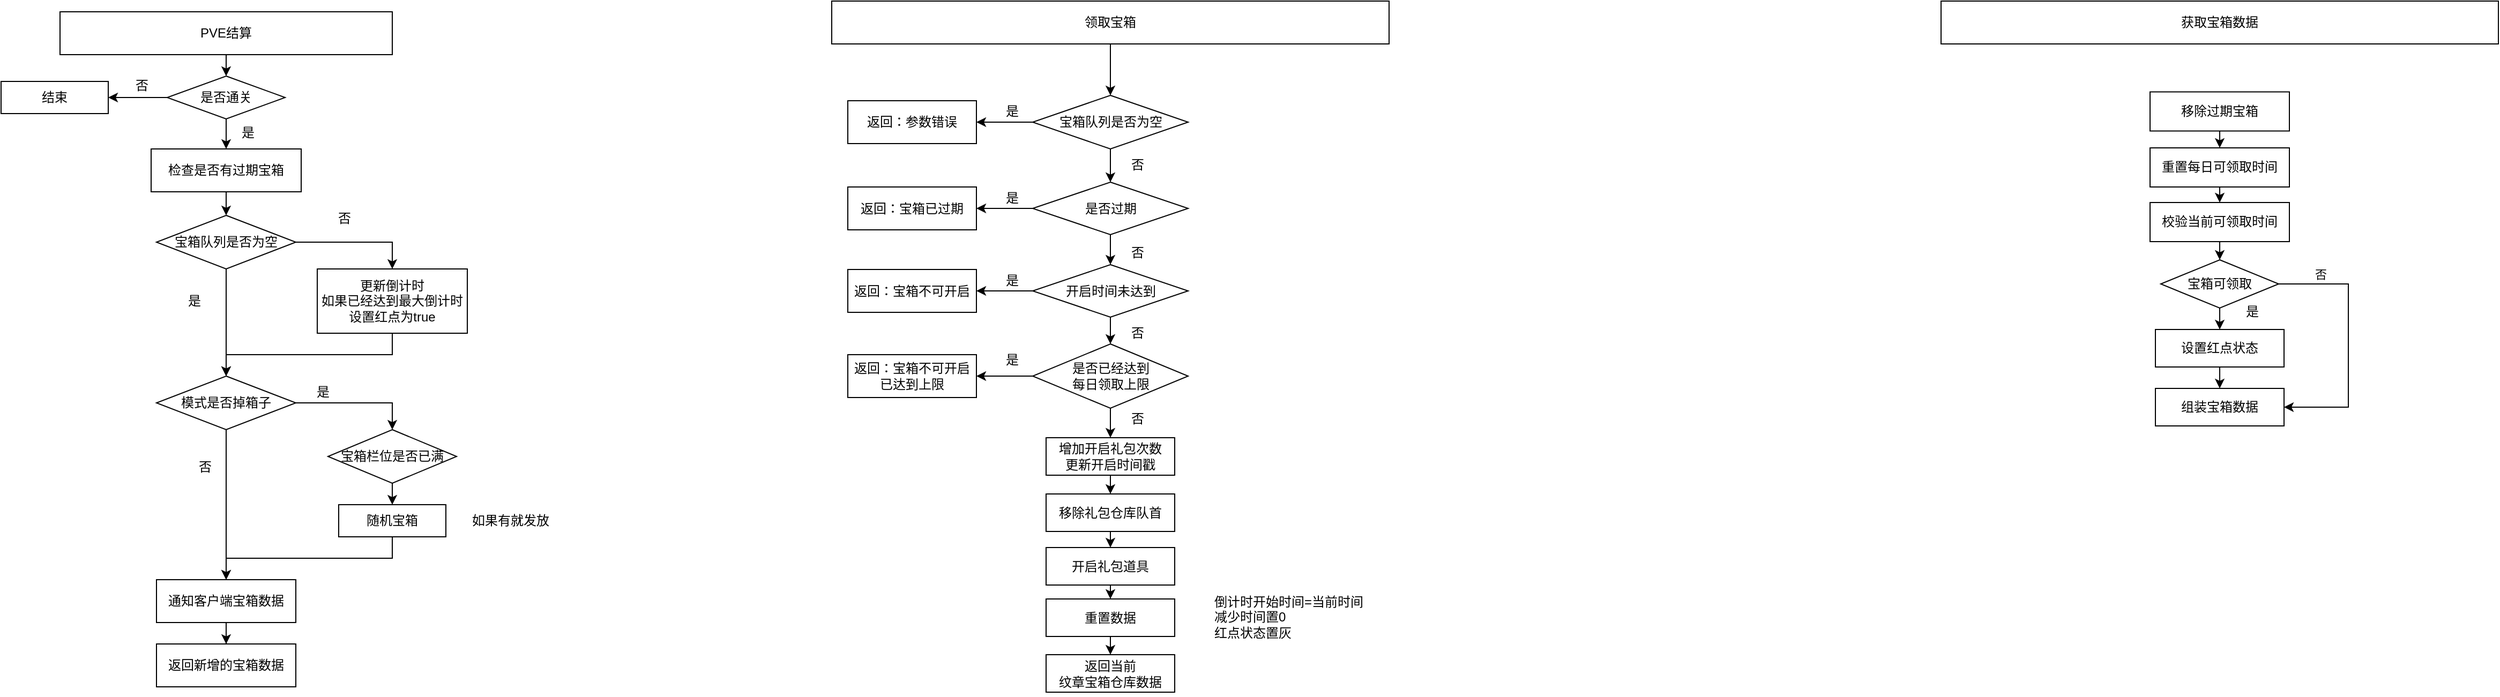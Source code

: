 <mxfile version="27.2.0">
  <diagram name="第 1 页" id="xXjs1SMjFnLauidqir4h">
    <mxGraphModel dx="1426" dy="751" grid="1" gridSize="10" guides="1" tooltips="1" connect="1" arrows="1" fold="1" page="1" pageScale="1" pageWidth="4681" pageHeight="3300" math="0" shadow="0">
      <root>
        <mxCell id="0" />
        <mxCell id="1" parent="0" />
        <mxCell id="3vJK2soGwi-nod_TVArV-18" style="edgeStyle=orthogonalEdgeStyle;rounded=0;orthogonalLoop=1;jettySize=auto;html=1;exitX=0.5;exitY=1;exitDx=0;exitDy=0;entryX=0.5;entryY=0;entryDx=0;entryDy=0;" edge="1" parent="1" source="3vJK2soGwi-nod_TVArV-1" target="3vJK2soGwi-nod_TVArV-2">
          <mxGeometry relative="1" as="geometry" />
        </mxCell>
        <mxCell id="3vJK2soGwi-nod_TVArV-1" value="PVE结算" style="rounded=0;whiteSpace=wrap;html=1;" vertex="1" parent="1">
          <mxGeometry x="255" y="120" width="310" height="40" as="geometry" />
        </mxCell>
        <mxCell id="3vJK2soGwi-nod_TVArV-17" style="edgeStyle=orthogonalEdgeStyle;rounded=0;orthogonalLoop=1;jettySize=auto;html=1;exitX=0;exitY=0.5;exitDx=0;exitDy=0;" edge="1" parent="1" source="3vJK2soGwi-nod_TVArV-2" target="3vJK2soGwi-nod_TVArV-3">
          <mxGeometry relative="1" as="geometry" />
        </mxCell>
        <mxCell id="3vJK2soGwi-nod_TVArV-22" style="edgeStyle=orthogonalEdgeStyle;rounded=0;orthogonalLoop=1;jettySize=auto;html=1;exitX=0.5;exitY=1;exitDx=0;exitDy=0;entryX=0.5;entryY=0;entryDx=0;entryDy=0;" edge="1" parent="1" source="3vJK2soGwi-nod_TVArV-2" target="3vJK2soGwi-nod_TVArV-12">
          <mxGeometry relative="1" as="geometry">
            <mxPoint x="410" y="240" as="targetPoint" />
          </mxGeometry>
        </mxCell>
        <mxCell id="3vJK2soGwi-nod_TVArV-2" value="是否通关" style="rhombus;whiteSpace=wrap;html=1;" vertex="1" parent="1">
          <mxGeometry x="355" y="180" width="110" height="40" as="geometry" />
        </mxCell>
        <mxCell id="3vJK2soGwi-nod_TVArV-3" value="结束" style="rounded=0;whiteSpace=wrap;html=1;" vertex="1" parent="1">
          <mxGeometry x="200" y="185" width="100" height="30" as="geometry" />
        </mxCell>
        <mxCell id="3vJK2soGwi-nod_TVArV-35" style="edgeStyle=orthogonalEdgeStyle;rounded=0;orthogonalLoop=1;jettySize=auto;html=1;exitX=1;exitY=0.5;exitDx=0;exitDy=0;entryX=0.5;entryY=0;entryDx=0;entryDy=0;" edge="1" parent="1" source="3vJK2soGwi-nod_TVArV-8" target="3vJK2soGwi-nod_TVArV-10">
          <mxGeometry relative="1" as="geometry" />
        </mxCell>
        <mxCell id="3vJK2soGwi-nod_TVArV-40" style="edgeStyle=orthogonalEdgeStyle;rounded=0;orthogonalLoop=1;jettySize=auto;html=1;exitX=0.5;exitY=1;exitDx=0;exitDy=0;entryX=0.5;entryY=0;entryDx=0;entryDy=0;" edge="1" parent="1" source="3vJK2soGwi-nod_TVArV-8" target="3vJK2soGwi-nod_TVArV-16">
          <mxGeometry relative="1" as="geometry" />
        </mxCell>
        <mxCell id="3vJK2soGwi-nod_TVArV-8" value="模式是否掉箱子" style="rhombus;whiteSpace=wrap;html=1;" vertex="1" parent="1">
          <mxGeometry x="345" y="460" width="130" height="50" as="geometry" />
        </mxCell>
        <mxCell id="3vJK2soGwi-nod_TVArV-38" style="edgeStyle=orthogonalEdgeStyle;rounded=0;orthogonalLoop=1;jettySize=auto;html=1;exitX=0.5;exitY=1;exitDx=0;exitDy=0;entryX=0.5;entryY=0;entryDx=0;entryDy=0;" edge="1" parent="1" source="3vJK2soGwi-nod_TVArV-10" target="3vJK2soGwi-nod_TVArV-11">
          <mxGeometry relative="1" as="geometry" />
        </mxCell>
        <mxCell id="3vJK2soGwi-nod_TVArV-10" value="宝箱栏位是否已满" style="rhombus;whiteSpace=wrap;html=1;" vertex="1" parent="1">
          <mxGeometry x="505" y="510" width="120" height="50" as="geometry" />
        </mxCell>
        <mxCell id="3vJK2soGwi-nod_TVArV-39" style="edgeStyle=orthogonalEdgeStyle;rounded=0;orthogonalLoop=1;jettySize=auto;html=1;exitX=0.5;exitY=1;exitDx=0;exitDy=0;entryX=0.5;entryY=0;entryDx=0;entryDy=0;" edge="1" parent="1" source="3vJK2soGwi-nod_TVArV-11" target="3vJK2soGwi-nod_TVArV-16">
          <mxGeometry relative="1" as="geometry" />
        </mxCell>
        <mxCell id="3vJK2soGwi-nod_TVArV-11" value="随机宝箱" style="rounded=0;whiteSpace=wrap;html=1;" vertex="1" parent="1">
          <mxGeometry x="515" y="580" width="100" height="30" as="geometry" />
        </mxCell>
        <mxCell id="3vJK2soGwi-nod_TVArV-28" style="edgeStyle=orthogonalEdgeStyle;rounded=0;orthogonalLoop=1;jettySize=auto;html=1;exitX=0.5;exitY=1;exitDx=0;exitDy=0;entryX=0.5;entryY=0;entryDx=0;entryDy=0;" edge="1" parent="1" source="3vJK2soGwi-nod_TVArV-12">
          <mxGeometry relative="1" as="geometry">
            <mxPoint x="410" y="310" as="targetPoint" />
          </mxGeometry>
        </mxCell>
        <mxCell id="3vJK2soGwi-nod_TVArV-12" value="检查是否有过期宝箱" style="rounded=0;whiteSpace=wrap;html=1;" vertex="1" parent="1">
          <mxGeometry x="340" y="248" width="140" height="40" as="geometry" />
        </mxCell>
        <mxCell id="3vJK2soGwi-nod_TVArV-43" style="edgeStyle=orthogonalEdgeStyle;rounded=0;orthogonalLoop=1;jettySize=auto;html=1;exitX=0.5;exitY=1;exitDx=0;exitDy=0;" edge="1" parent="1" source="3vJK2soGwi-nod_TVArV-16" target="3vJK2soGwi-nod_TVArV-21">
          <mxGeometry relative="1" as="geometry" />
        </mxCell>
        <mxCell id="3vJK2soGwi-nod_TVArV-16" value="通知客户端宝箱数据" style="rounded=0;whiteSpace=wrap;html=1;" vertex="1" parent="1">
          <mxGeometry x="345" y="650" width="130" height="40" as="geometry" />
        </mxCell>
        <mxCell id="3vJK2soGwi-nod_TVArV-19" value="否" style="text;html=1;align=center;verticalAlign=middle;resizable=0;points=[];autosize=1;strokeColor=none;fillColor=none;" vertex="1" parent="1">
          <mxGeometry x="311" y="174" width="40" height="30" as="geometry" />
        </mxCell>
        <mxCell id="3vJK2soGwi-nod_TVArV-21" value="返回新增的宝箱数据" style="rounded=0;whiteSpace=wrap;html=1;" vertex="1" parent="1">
          <mxGeometry x="345" y="710" width="130" height="40" as="geometry" />
        </mxCell>
        <mxCell id="3vJK2soGwi-nod_TVArV-23" value="如果有就发放" style="text;html=1;align=center;verticalAlign=middle;resizable=0;points=[];autosize=1;strokeColor=none;fillColor=none;" vertex="1" parent="1">
          <mxGeometry x="625" y="580" width="100" height="30" as="geometry" />
        </mxCell>
        <mxCell id="3vJK2soGwi-nod_TVArV-24" value="是" style="text;html=1;align=center;verticalAlign=middle;resizable=0;points=[];autosize=1;strokeColor=none;fillColor=none;" vertex="1" parent="1">
          <mxGeometry x="410" y="218" width="40" height="30" as="geometry" />
        </mxCell>
        <mxCell id="3vJK2soGwi-nod_TVArV-34" style="edgeStyle=orthogonalEdgeStyle;rounded=0;orthogonalLoop=1;jettySize=auto;html=1;exitX=0.5;exitY=1;exitDx=0;exitDy=0;entryX=0.5;entryY=0;entryDx=0;entryDy=0;" edge="1" parent="1" source="3vJK2soGwi-nod_TVArV-29" target="3vJK2soGwi-nod_TVArV-8">
          <mxGeometry relative="1" as="geometry" />
        </mxCell>
        <mxCell id="3vJK2soGwi-nod_TVArV-29" value="更新倒计时&lt;div&gt;如果已经达到最大倒计时 设置红点为true&lt;/div&gt;" style="rounded=0;whiteSpace=wrap;html=1;" vertex="1" parent="1">
          <mxGeometry x="495" y="360" width="140" height="60" as="geometry" />
        </mxCell>
        <mxCell id="3vJK2soGwi-nod_TVArV-32" style="edgeStyle=orthogonalEdgeStyle;rounded=0;orthogonalLoop=1;jettySize=auto;html=1;exitX=1;exitY=0.5;exitDx=0;exitDy=0;entryX=0.5;entryY=0;entryDx=0;entryDy=0;" edge="1" parent="1" source="3vJK2soGwi-nod_TVArV-30" target="3vJK2soGwi-nod_TVArV-29">
          <mxGeometry relative="1" as="geometry" />
        </mxCell>
        <mxCell id="3vJK2soGwi-nod_TVArV-33" style="edgeStyle=orthogonalEdgeStyle;rounded=0;orthogonalLoop=1;jettySize=auto;html=1;exitX=0.5;exitY=1;exitDx=0;exitDy=0;entryX=0.5;entryY=0;entryDx=0;entryDy=0;" edge="1" parent="1" source="3vJK2soGwi-nod_TVArV-30" target="3vJK2soGwi-nod_TVArV-8">
          <mxGeometry relative="1" as="geometry" />
        </mxCell>
        <mxCell id="3vJK2soGwi-nod_TVArV-30" value="宝箱队列是否为空" style="rhombus;whiteSpace=wrap;html=1;" vertex="1" parent="1">
          <mxGeometry x="345" y="310" width="130" height="50" as="geometry" />
        </mxCell>
        <mxCell id="3vJK2soGwi-nod_TVArV-36" value="否" style="text;html=1;align=center;verticalAlign=middle;resizable=0;points=[];autosize=1;strokeColor=none;fillColor=none;" vertex="1" parent="1">
          <mxGeometry x="500" y="298" width="40" height="30" as="geometry" />
        </mxCell>
        <mxCell id="3vJK2soGwi-nod_TVArV-37" value="是" style="text;html=1;align=center;verticalAlign=middle;resizable=0;points=[];autosize=1;strokeColor=none;fillColor=none;" vertex="1" parent="1">
          <mxGeometry x="360" y="375" width="40" height="30" as="geometry" />
        </mxCell>
        <mxCell id="3vJK2soGwi-nod_TVArV-41" value="是" style="text;html=1;align=center;verticalAlign=middle;resizable=0;points=[];autosize=1;strokeColor=none;fillColor=none;" vertex="1" parent="1">
          <mxGeometry x="480" y="460" width="40" height="30" as="geometry" />
        </mxCell>
        <mxCell id="3vJK2soGwi-nod_TVArV-42" value="否" style="text;html=1;align=center;verticalAlign=middle;resizable=0;points=[];autosize=1;strokeColor=none;fillColor=none;" vertex="1" parent="1">
          <mxGeometry x="370" y="530" width="40" height="30" as="geometry" />
        </mxCell>
        <mxCell id="3vJK2soGwi-nod_TVArV-44" style="edgeStyle=orthogonalEdgeStyle;rounded=0;orthogonalLoop=1;jettySize=auto;html=1;exitX=0.5;exitY=1;exitDx=0;exitDy=0;" edge="1" parent="1" source="3vJK2soGwi-nod_TVArV-21" target="3vJK2soGwi-nod_TVArV-21">
          <mxGeometry relative="1" as="geometry" />
        </mxCell>
        <mxCell id="3vJK2soGwi-nod_TVArV-62" style="edgeStyle=orthogonalEdgeStyle;rounded=0;orthogonalLoop=1;jettySize=auto;html=1;exitX=0.5;exitY=1;exitDx=0;exitDy=0;entryX=0.5;entryY=0;entryDx=0;entryDy=0;" edge="1" parent="1" source="3vJK2soGwi-nod_TVArV-45" target="3vJK2soGwi-nod_TVArV-47">
          <mxGeometry relative="1" as="geometry" />
        </mxCell>
        <mxCell id="3vJK2soGwi-nod_TVArV-45" value="领取宝箱" style="rounded=0;whiteSpace=wrap;html=1;" vertex="1" parent="1">
          <mxGeometry x="975" y="110" width="520" height="40" as="geometry" />
        </mxCell>
        <mxCell id="3vJK2soGwi-nod_TVArV-63" style="edgeStyle=orthogonalEdgeStyle;rounded=0;orthogonalLoop=1;jettySize=auto;html=1;exitX=0;exitY=0.5;exitDx=0;exitDy=0;" edge="1" parent="1" source="3vJK2soGwi-nod_TVArV-47" target="3vJK2soGwi-nod_TVArV-49">
          <mxGeometry relative="1" as="geometry" />
        </mxCell>
        <mxCell id="3vJK2soGwi-nod_TVArV-67" style="edgeStyle=orthogonalEdgeStyle;rounded=0;orthogonalLoop=1;jettySize=auto;html=1;exitX=0.5;exitY=1;exitDx=0;exitDy=0;entryX=0.5;entryY=0;entryDx=0;entryDy=0;" edge="1" parent="1" source="3vJK2soGwi-nod_TVArV-47" target="3vJK2soGwi-nod_TVArV-50">
          <mxGeometry relative="1" as="geometry" />
        </mxCell>
        <mxCell id="3vJK2soGwi-nod_TVArV-47" value="宝箱队列是否为空" style="rhombus;whiteSpace=wrap;html=1;" vertex="1" parent="1">
          <mxGeometry x="1162.5" y="198" width="145" height="50" as="geometry" />
        </mxCell>
        <mxCell id="3vJK2soGwi-nod_TVArV-49" value="返回：参数错误" style="rounded=0;whiteSpace=wrap;html=1;" vertex="1" parent="1">
          <mxGeometry x="990" y="203" width="120" height="40" as="geometry" />
        </mxCell>
        <mxCell id="3vJK2soGwi-nod_TVArV-64" style="edgeStyle=orthogonalEdgeStyle;rounded=0;orthogonalLoop=1;jettySize=auto;html=1;exitX=0;exitY=0.5;exitDx=0;exitDy=0;entryX=1;entryY=0.5;entryDx=0;entryDy=0;" edge="1" parent="1" source="3vJK2soGwi-nod_TVArV-50" target="3vJK2soGwi-nod_TVArV-51">
          <mxGeometry relative="1" as="geometry" />
        </mxCell>
        <mxCell id="3vJK2soGwi-nod_TVArV-68" style="edgeStyle=orthogonalEdgeStyle;rounded=0;orthogonalLoop=1;jettySize=auto;html=1;exitX=0.5;exitY=1;exitDx=0;exitDy=0;entryX=0.5;entryY=0;entryDx=0;entryDy=0;" edge="1" parent="1" source="3vJK2soGwi-nod_TVArV-50" target="3vJK2soGwi-nod_TVArV-52">
          <mxGeometry relative="1" as="geometry" />
        </mxCell>
        <mxCell id="3vJK2soGwi-nod_TVArV-50" value="是否过期" style="rhombus;whiteSpace=wrap;html=1;" vertex="1" parent="1">
          <mxGeometry x="1162.5" y="279" width="145" height="49" as="geometry" />
        </mxCell>
        <mxCell id="3vJK2soGwi-nod_TVArV-51" value="返回：宝箱已过期" style="rounded=0;whiteSpace=wrap;html=1;" vertex="1" parent="1">
          <mxGeometry x="990" y="283.5" width="120" height="40" as="geometry" />
        </mxCell>
        <mxCell id="3vJK2soGwi-nod_TVArV-65" style="edgeStyle=orthogonalEdgeStyle;rounded=0;orthogonalLoop=1;jettySize=auto;html=1;exitX=0;exitY=0.5;exitDx=0;exitDy=0;entryX=1;entryY=0.5;entryDx=0;entryDy=0;" edge="1" parent="1" source="3vJK2soGwi-nod_TVArV-52" target="3vJK2soGwi-nod_TVArV-53">
          <mxGeometry relative="1" as="geometry" />
        </mxCell>
        <mxCell id="3vJK2soGwi-nod_TVArV-69" style="edgeStyle=orthogonalEdgeStyle;rounded=0;orthogonalLoop=1;jettySize=auto;html=1;exitX=0.5;exitY=1;exitDx=0;exitDy=0;" edge="1" parent="1" source="3vJK2soGwi-nod_TVArV-52" target="3vJK2soGwi-nod_TVArV-54">
          <mxGeometry relative="1" as="geometry" />
        </mxCell>
        <mxCell id="3vJK2soGwi-nod_TVArV-52" value="开启时间未达到" style="rhombus;whiteSpace=wrap;html=1;" vertex="1" parent="1">
          <mxGeometry x="1162.5" y="356" width="145" height="49" as="geometry" />
        </mxCell>
        <mxCell id="3vJK2soGwi-nod_TVArV-53" value="返回：宝箱不可开启" style="rounded=0;whiteSpace=wrap;html=1;" vertex="1" parent="1">
          <mxGeometry x="990" y="360.5" width="120" height="40" as="geometry" />
        </mxCell>
        <mxCell id="3vJK2soGwi-nod_TVArV-66" style="edgeStyle=orthogonalEdgeStyle;rounded=0;orthogonalLoop=1;jettySize=auto;html=1;exitX=0;exitY=0.5;exitDx=0;exitDy=0;entryX=1;entryY=0.5;entryDx=0;entryDy=0;" edge="1" parent="1" source="3vJK2soGwi-nod_TVArV-54" target="3vJK2soGwi-nod_TVArV-55">
          <mxGeometry relative="1" as="geometry" />
        </mxCell>
        <mxCell id="3vJK2soGwi-nod_TVArV-70" value="" style="edgeStyle=orthogonalEdgeStyle;rounded=0;orthogonalLoop=1;jettySize=auto;html=1;" edge="1" parent="1" source="3vJK2soGwi-nod_TVArV-54" target="3vJK2soGwi-nod_TVArV-60">
          <mxGeometry relative="1" as="geometry" />
        </mxCell>
        <mxCell id="3vJK2soGwi-nod_TVArV-54" value="是否已经达到&lt;div&gt;每日领取上限&lt;/div&gt;" style="rhombus;whiteSpace=wrap;html=1;" vertex="1" parent="1">
          <mxGeometry x="1162.5" y="430" width="145" height="60" as="geometry" />
        </mxCell>
        <mxCell id="3vJK2soGwi-nod_TVArV-55" value="返回：宝箱不可开启&lt;div&gt;已达到上限&lt;/div&gt;" style="rounded=0;whiteSpace=wrap;html=1;" vertex="1" parent="1">
          <mxGeometry x="990" y="440" width="120" height="40" as="geometry" />
        </mxCell>
        <mxCell id="3vJK2soGwi-nod_TVArV-73" style="edgeStyle=orthogonalEdgeStyle;rounded=0;orthogonalLoop=1;jettySize=auto;html=1;exitX=0.5;exitY=1;exitDx=0;exitDy=0;entryX=0.5;entryY=0;entryDx=0;entryDy=0;" edge="1" parent="1" source="3vJK2soGwi-nod_TVArV-56" target="3vJK2soGwi-nod_TVArV-58">
          <mxGeometry relative="1" as="geometry" />
        </mxCell>
        <mxCell id="3vJK2soGwi-nod_TVArV-56" value="开启礼包道具" style="rounded=0;whiteSpace=wrap;html=1;" vertex="1" parent="1">
          <mxGeometry x="1175" y="620" width="120" height="35" as="geometry" />
        </mxCell>
        <mxCell id="3vJK2soGwi-nod_TVArV-72" style="edgeStyle=orthogonalEdgeStyle;rounded=0;orthogonalLoop=1;jettySize=auto;html=1;exitX=0.5;exitY=1;exitDx=0;exitDy=0;entryX=0.5;entryY=0;entryDx=0;entryDy=0;" edge="1" parent="1" source="3vJK2soGwi-nod_TVArV-57" target="3vJK2soGwi-nod_TVArV-56">
          <mxGeometry relative="1" as="geometry" />
        </mxCell>
        <mxCell id="3vJK2soGwi-nod_TVArV-57" value="移除礼包仓库队首" style="rounded=0;whiteSpace=wrap;html=1;" vertex="1" parent="1">
          <mxGeometry x="1175" y="570" width="120" height="35" as="geometry" />
        </mxCell>
        <mxCell id="3vJK2soGwi-nod_TVArV-74" style="edgeStyle=orthogonalEdgeStyle;rounded=0;orthogonalLoop=1;jettySize=auto;html=1;exitX=0.5;exitY=1;exitDx=0;exitDy=0;entryX=0.5;entryY=0;entryDx=0;entryDy=0;" edge="1" parent="1" source="3vJK2soGwi-nod_TVArV-58" target="3vJK2soGwi-nod_TVArV-61">
          <mxGeometry relative="1" as="geometry" />
        </mxCell>
        <mxCell id="3vJK2soGwi-nod_TVArV-58" value="重置数据" style="rounded=0;whiteSpace=wrap;html=1;" vertex="1" parent="1">
          <mxGeometry x="1175" y="668" width="120" height="35" as="geometry" />
        </mxCell>
        <mxCell id="3vJK2soGwi-nod_TVArV-59" value="倒计时开始时间=当前时间&lt;div&gt;减少时间置0&lt;/div&gt;&lt;div&gt;红点状态置灰&lt;/div&gt;" style="text;html=1;align=left;verticalAlign=middle;resizable=0;points=[];autosize=1;strokeColor=none;fillColor=none;" vertex="1" parent="1">
          <mxGeometry x="1330" y="655" width="160" height="60" as="geometry" />
        </mxCell>
        <mxCell id="3vJK2soGwi-nod_TVArV-71" style="edgeStyle=orthogonalEdgeStyle;rounded=0;orthogonalLoop=1;jettySize=auto;html=1;exitX=0.5;exitY=1;exitDx=0;exitDy=0;entryX=0.5;entryY=0;entryDx=0;entryDy=0;" edge="1" parent="1" source="3vJK2soGwi-nod_TVArV-60" target="3vJK2soGwi-nod_TVArV-57">
          <mxGeometry relative="1" as="geometry" />
        </mxCell>
        <mxCell id="3vJK2soGwi-nod_TVArV-60" value="增加开启礼包次数&lt;div&gt;更新开启时间戳&lt;/div&gt;" style="rounded=0;whiteSpace=wrap;html=1;" vertex="1" parent="1">
          <mxGeometry x="1175" y="517.5" width="120" height="35" as="geometry" />
        </mxCell>
        <mxCell id="3vJK2soGwi-nod_TVArV-61" value="返回当前&lt;div&gt;纹章宝箱&lt;span style=&quot;background-color: transparent; color: light-dark(rgb(0, 0, 0), rgb(255, 255, 255));&quot;&gt;仓库数据&lt;/span&gt;&lt;/div&gt;" style="rounded=0;whiteSpace=wrap;html=1;" vertex="1" parent="1">
          <mxGeometry x="1175" y="720" width="120" height="35" as="geometry" />
        </mxCell>
        <mxCell id="3vJK2soGwi-nod_TVArV-75" value="是" style="text;html=1;align=center;verticalAlign=middle;resizable=0;points=[];autosize=1;strokeColor=none;fillColor=none;" vertex="1" parent="1">
          <mxGeometry x="1122.5" y="198" width="40" height="30" as="geometry" />
        </mxCell>
        <mxCell id="3vJK2soGwi-nod_TVArV-76" value="是" style="text;html=1;align=center;verticalAlign=middle;resizable=0;points=[];autosize=1;strokeColor=none;fillColor=none;" vertex="1" parent="1">
          <mxGeometry x="1122.5" y="279" width="40" height="30" as="geometry" />
        </mxCell>
        <mxCell id="3vJK2soGwi-nod_TVArV-77" value="是" style="text;html=1;align=center;verticalAlign=middle;resizable=0;points=[];autosize=1;strokeColor=none;fillColor=none;" vertex="1" parent="1">
          <mxGeometry x="1122.5" y="356" width="40" height="30" as="geometry" />
        </mxCell>
        <mxCell id="3vJK2soGwi-nod_TVArV-78" value="是" style="text;html=1;align=center;verticalAlign=middle;resizable=0;points=[];autosize=1;strokeColor=none;fillColor=none;" vertex="1" parent="1">
          <mxGeometry x="1122.5" y="430" width="40" height="30" as="geometry" />
        </mxCell>
        <mxCell id="3vJK2soGwi-nod_TVArV-79" value="否" style="text;html=1;align=center;verticalAlign=middle;resizable=0;points=[];autosize=1;strokeColor=none;fillColor=none;" vertex="1" parent="1">
          <mxGeometry x="1240" y="248" width="40" height="30" as="geometry" />
        </mxCell>
        <mxCell id="3vJK2soGwi-nod_TVArV-80" value="否" style="text;html=1;align=center;verticalAlign=middle;resizable=0;points=[];autosize=1;strokeColor=none;fillColor=none;" vertex="1" parent="1">
          <mxGeometry x="1240" y="330" width="40" height="30" as="geometry" />
        </mxCell>
        <mxCell id="3vJK2soGwi-nod_TVArV-81" value="否" style="text;html=1;align=center;verticalAlign=middle;resizable=0;points=[];autosize=1;strokeColor=none;fillColor=none;" vertex="1" parent="1">
          <mxGeometry x="1240" y="405" width="40" height="30" as="geometry" />
        </mxCell>
        <mxCell id="3vJK2soGwi-nod_TVArV-82" value="否" style="text;html=1;align=center;verticalAlign=middle;resizable=0;points=[];autosize=1;strokeColor=none;fillColor=none;" vertex="1" parent="1">
          <mxGeometry x="1240" y="485" width="40" height="30" as="geometry" />
        </mxCell>
        <mxCell id="3vJK2soGwi-nod_TVArV-83" value="获取宝箱数据" style="rounded=0;whiteSpace=wrap;html=1;" vertex="1" parent="1">
          <mxGeometry x="2010" y="110" width="520" height="40" as="geometry" />
        </mxCell>
        <mxCell id="3vJK2soGwi-nod_TVArV-111" style="edgeStyle=orthogonalEdgeStyle;rounded=0;orthogonalLoop=1;jettySize=auto;html=1;exitX=0.5;exitY=1;exitDx=0;exitDy=0;entryX=0.5;entryY=0;entryDx=0;entryDy=0;" edge="1" parent="1" source="3vJK2soGwi-nod_TVArV-87" target="3vJK2soGwi-nod_TVArV-110">
          <mxGeometry relative="1" as="geometry" />
        </mxCell>
        <mxCell id="3vJK2soGwi-nod_TVArV-87" value="移除过期宝箱" style="rounded=0;whiteSpace=wrap;html=1;" vertex="1" parent="1">
          <mxGeometry x="2205" y="194.75" width="130" height="36.5" as="geometry" />
        </mxCell>
        <mxCell id="3vJK2soGwi-nod_TVArV-93" style="edgeStyle=orthogonalEdgeStyle;rounded=0;orthogonalLoop=1;jettySize=auto;html=1;exitX=0.5;exitY=1;exitDx=0;exitDy=0;entryX=0.5;entryY=0;entryDx=0;entryDy=0;" edge="1" parent="1" source="3vJK2soGwi-nod_TVArV-88" target="3vJK2soGwi-nod_TVArV-89">
          <mxGeometry relative="1" as="geometry" />
        </mxCell>
        <mxCell id="3vJK2soGwi-nod_TVArV-88" value="校验当前可领取时间" style="rounded=0;whiteSpace=wrap;html=1;" vertex="1" parent="1">
          <mxGeometry x="2205" y="298" width="130" height="36.5" as="geometry" />
        </mxCell>
        <mxCell id="3vJK2soGwi-nod_TVArV-95" style="edgeStyle=orthogonalEdgeStyle;rounded=0;orthogonalLoop=1;jettySize=auto;html=1;exitX=0.5;exitY=1;exitDx=0;exitDy=0;entryX=0.5;entryY=0;entryDx=0;entryDy=0;" edge="1" parent="1" target="3vJK2soGwi-nod_TVArV-90">
          <mxGeometry relative="1" as="geometry">
            <mxPoint x="2270" y="381.5" as="sourcePoint" />
          </mxGeometry>
        </mxCell>
        <mxCell id="3vJK2soGwi-nod_TVArV-97" style="edgeStyle=orthogonalEdgeStyle;rounded=0;orthogonalLoop=1;jettySize=auto;html=1;exitX=1;exitY=0.5;exitDx=0;exitDy=0;entryX=1;entryY=0.5;entryDx=0;entryDy=0;" edge="1" parent="1" source="3vJK2soGwi-nod_TVArV-89" target="3vJK2soGwi-nod_TVArV-91">
          <mxGeometry relative="1" as="geometry">
            <Array as="points">
              <mxPoint x="2390" y="374.5" />
              <mxPoint x="2390" y="489.5" />
            </Array>
          </mxGeometry>
        </mxCell>
        <mxCell id="3vJK2soGwi-nod_TVArV-98" value="否" style="edgeLabel;html=1;align=center;verticalAlign=middle;resizable=0;points=[];" vertex="1" connectable="0" parent="3vJK2soGwi-nod_TVArV-97">
          <mxGeometry x="-0.675" y="10" relative="1" as="geometry">
            <mxPoint y="1" as="offset" />
          </mxGeometry>
        </mxCell>
        <mxCell id="3vJK2soGwi-nod_TVArV-89" value="宝箱可领取" style="rhombus;whiteSpace=wrap;html=1;" vertex="1" parent="1">
          <mxGeometry x="2215" y="351.5" width="110" height="45" as="geometry" />
        </mxCell>
        <mxCell id="3vJK2soGwi-nod_TVArV-96" style="edgeStyle=orthogonalEdgeStyle;rounded=0;orthogonalLoop=1;jettySize=auto;html=1;exitX=0.5;exitY=1;exitDx=0;exitDy=0;entryX=0.5;entryY=0;entryDx=0;entryDy=0;" edge="1" parent="1" source="3vJK2soGwi-nod_TVArV-90" target="3vJK2soGwi-nod_TVArV-91">
          <mxGeometry relative="1" as="geometry" />
        </mxCell>
        <mxCell id="3vJK2soGwi-nod_TVArV-90" value="设置红点状态" style="rounded=0;whiteSpace=wrap;html=1;" vertex="1" parent="1">
          <mxGeometry x="2210" y="416.5" width="120" height="35" as="geometry" />
        </mxCell>
        <mxCell id="3vJK2soGwi-nod_TVArV-91" value="组装宝箱数据" style="rounded=0;whiteSpace=wrap;html=1;" vertex="1" parent="1">
          <mxGeometry x="2210" y="471.5" width="120" height="35" as="geometry" />
        </mxCell>
        <mxCell id="3vJK2soGwi-nod_TVArV-99" value="是" style="text;html=1;align=center;verticalAlign=middle;resizable=0;points=[];autosize=1;strokeColor=none;fillColor=none;" vertex="1" parent="1">
          <mxGeometry x="2280" y="384.5" width="40" height="30" as="geometry" />
        </mxCell>
        <mxCell id="3vJK2soGwi-nod_TVArV-112" style="edgeStyle=orthogonalEdgeStyle;rounded=0;orthogonalLoop=1;jettySize=auto;html=1;exitX=0.5;exitY=1;exitDx=0;exitDy=0;entryX=0.5;entryY=0;entryDx=0;entryDy=0;" edge="1" parent="1" source="3vJK2soGwi-nod_TVArV-110" target="3vJK2soGwi-nod_TVArV-88">
          <mxGeometry relative="1" as="geometry" />
        </mxCell>
        <mxCell id="3vJK2soGwi-nod_TVArV-110" value="重置每日可领取时间" style="rounded=0;whiteSpace=wrap;html=1;" vertex="1" parent="1">
          <mxGeometry x="2205" y="247" width="130" height="36.5" as="geometry" />
        </mxCell>
      </root>
    </mxGraphModel>
  </diagram>
</mxfile>
